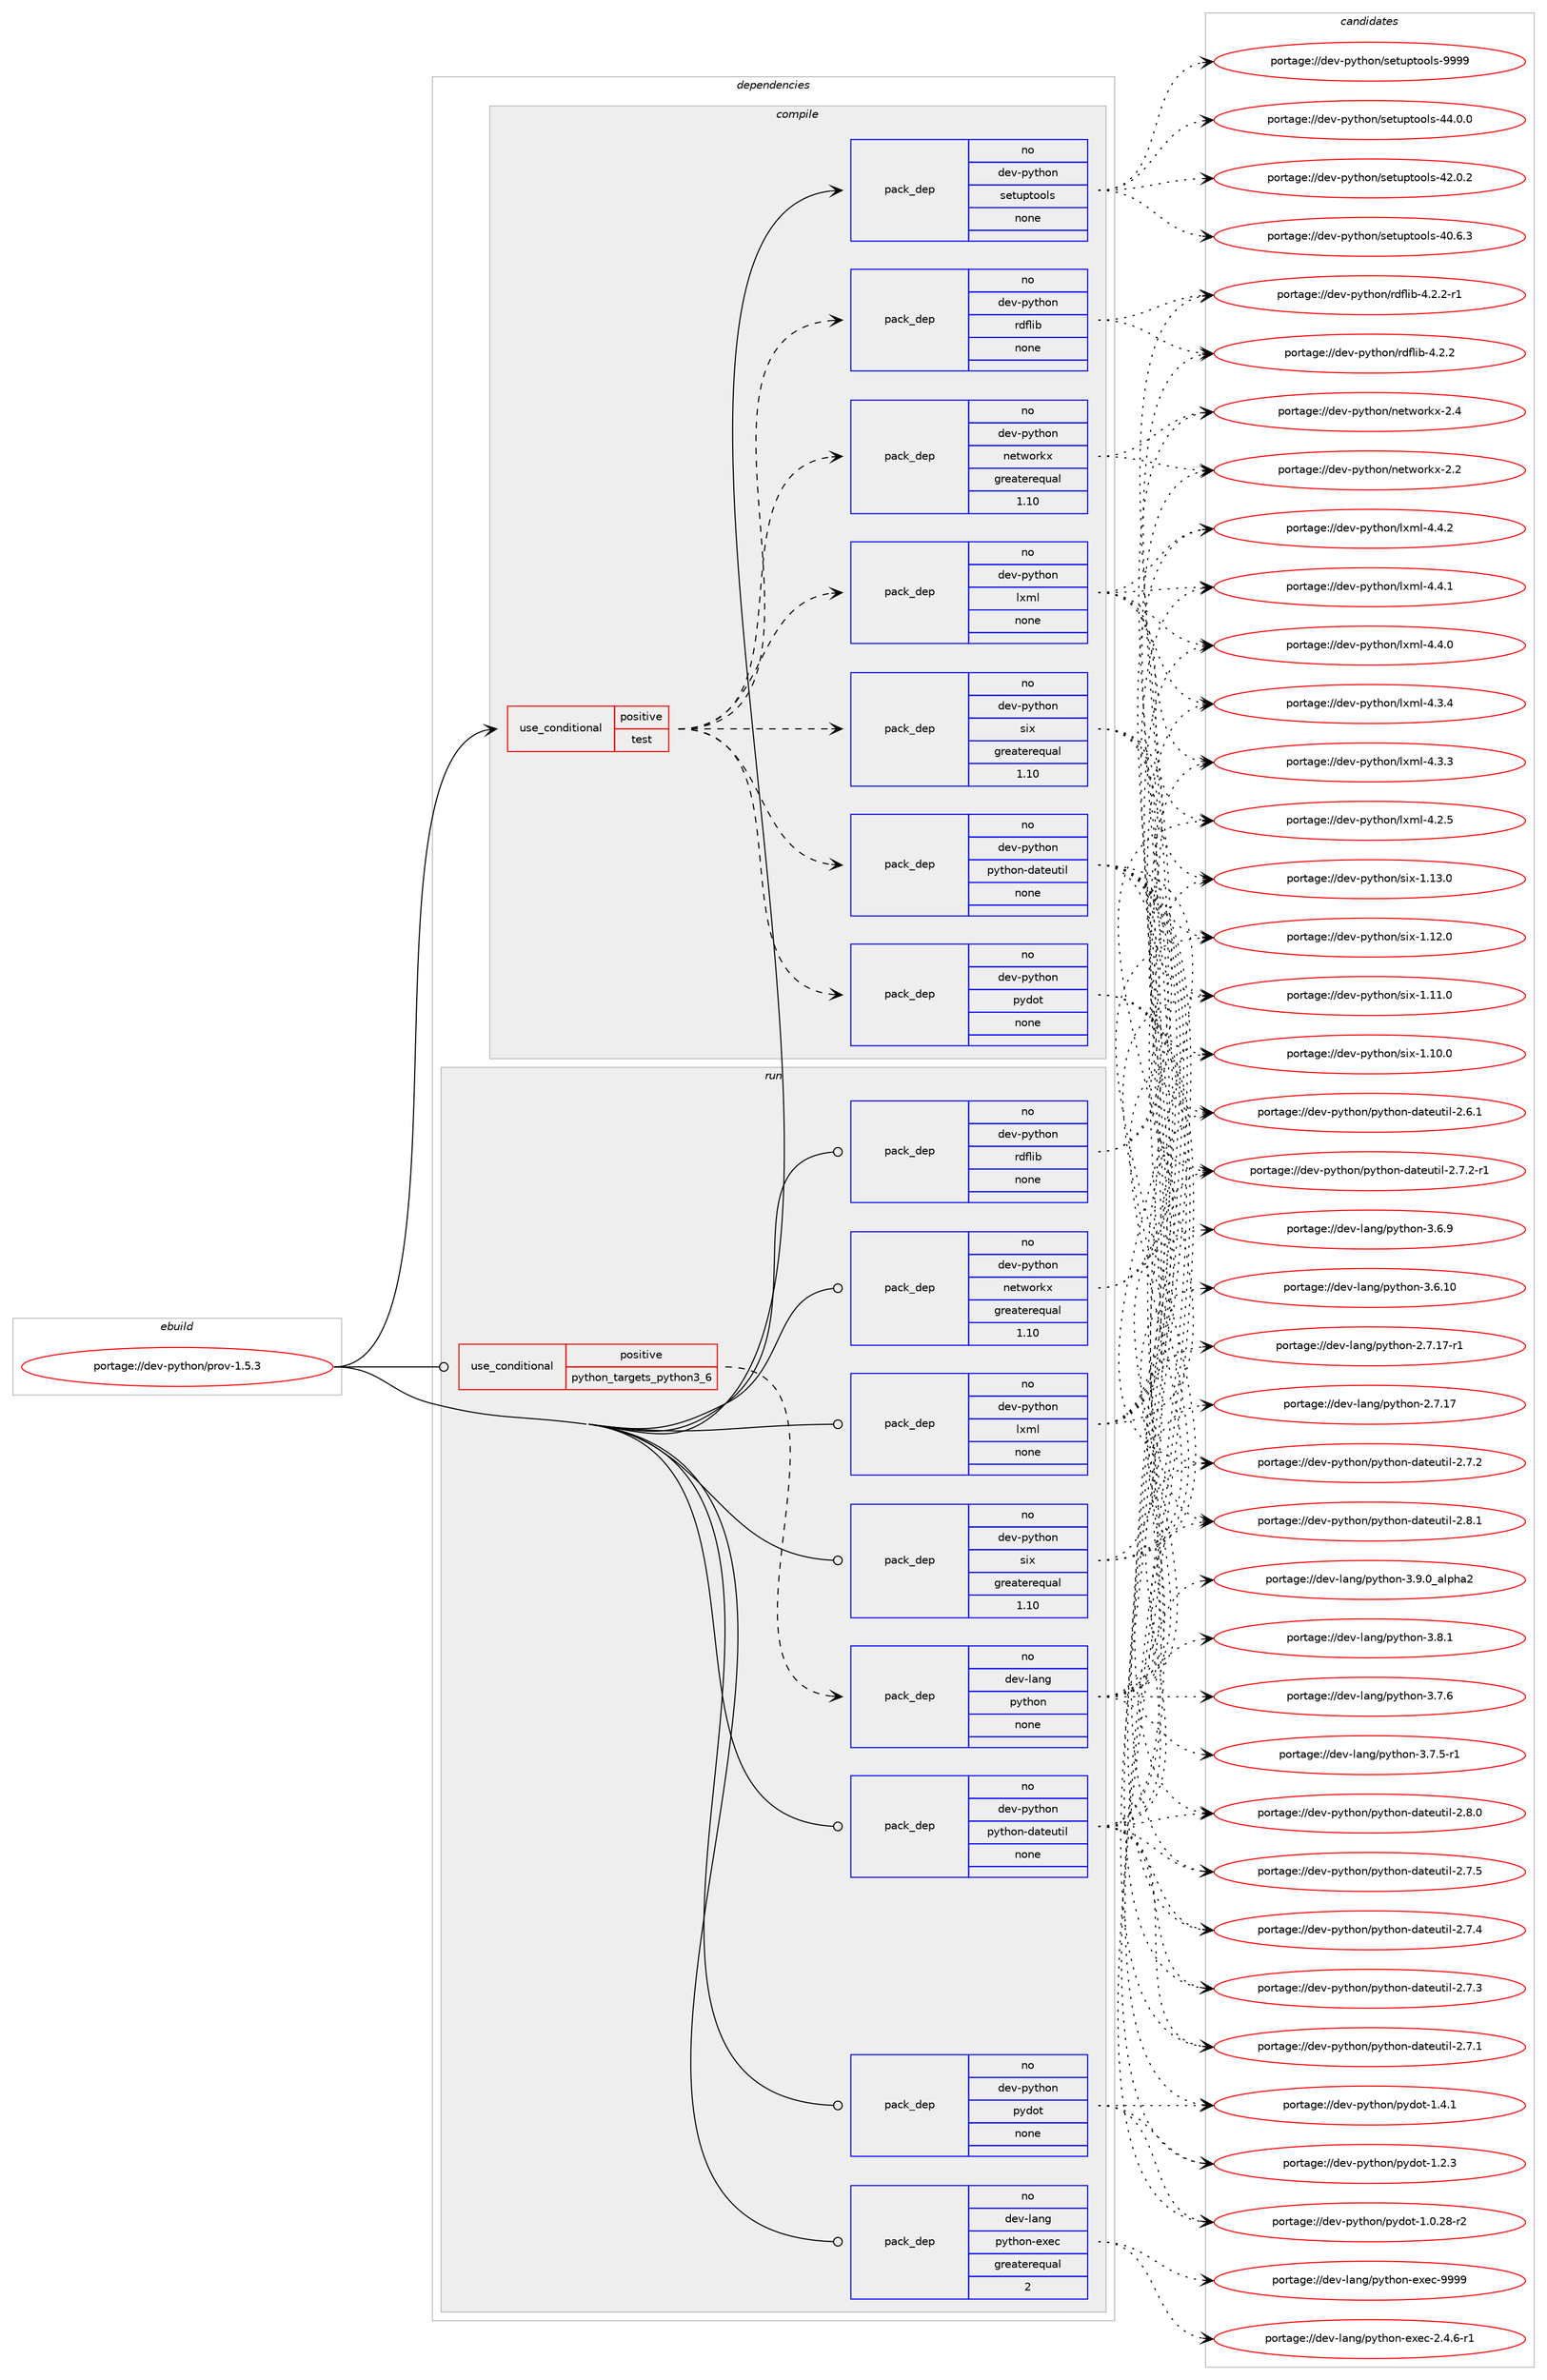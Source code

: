 digraph prolog {

# *************
# Graph options
# *************

newrank=true;
concentrate=true;
compound=true;
graph [rankdir=LR,fontname=Helvetica,fontsize=10,ranksep=1.5];#, ranksep=2.5, nodesep=0.2];
edge  [arrowhead=vee];
node  [fontname=Helvetica,fontsize=10];

# **********
# The ebuild
# **********

subgraph cluster_leftcol {
color=gray;
label=<<i>ebuild</i>>;
id [label="portage://dev-python/prov-1.5.3", color=red, width=4, href="../dev-python/prov-1.5.3.svg"];
}

# ****************
# The dependencies
# ****************

subgraph cluster_midcol {
color=gray;
label=<<i>dependencies</i>>;
subgraph cluster_compile {
fillcolor="#eeeeee";
style=filled;
label=<<i>compile</i>>;
subgraph cond110319 {
dependency440795 [label=<<TABLE BORDER="0" CELLBORDER="1" CELLSPACING="0" CELLPADDING="4"><TR><TD ROWSPAN="3" CELLPADDING="10">use_conditional</TD></TR><TR><TD>positive</TD></TR><TR><TD>test</TD></TR></TABLE>>, shape=none, color=red];
subgraph pack325538 {
dependency440796 [label=<<TABLE BORDER="0" CELLBORDER="1" CELLSPACING="0" CELLPADDING="4" WIDTH="220"><TR><TD ROWSPAN="6" CELLPADDING="30">pack_dep</TD></TR><TR><TD WIDTH="110">no</TD></TR><TR><TD>dev-python</TD></TR><TR><TD>pydot</TD></TR><TR><TD>none</TD></TR><TR><TD></TD></TR></TABLE>>, shape=none, color=blue];
}
dependency440795:e -> dependency440796:w [weight=20,style="dashed",arrowhead="vee"];
subgraph pack325539 {
dependency440797 [label=<<TABLE BORDER="0" CELLBORDER="1" CELLSPACING="0" CELLPADDING="4" WIDTH="220"><TR><TD ROWSPAN="6" CELLPADDING="30">pack_dep</TD></TR><TR><TD WIDTH="110">no</TD></TR><TR><TD>dev-python</TD></TR><TR><TD>python-dateutil</TD></TR><TR><TD>none</TD></TR><TR><TD></TD></TR></TABLE>>, shape=none, color=blue];
}
dependency440795:e -> dependency440797:w [weight=20,style="dashed",arrowhead="vee"];
subgraph pack325540 {
dependency440798 [label=<<TABLE BORDER="0" CELLBORDER="1" CELLSPACING="0" CELLPADDING="4" WIDTH="220"><TR><TD ROWSPAN="6" CELLPADDING="30">pack_dep</TD></TR><TR><TD WIDTH="110">no</TD></TR><TR><TD>dev-python</TD></TR><TR><TD>lxml</TD></TR><TR><TD>none</TD></TR><TR><TD></TD></TR></TABLE>>, shape=none, color=blue];
}
dependency440795:e -> dependency440798:w [weight=20,style="dashed",arrowhead="vee"];
subgraph pack325541 {
dependency440799 [label=<<TABLE BORDER="0" CELLBORDER="1" CELLSPACING="0" CELLPADDING="4" WIDTH="220"><TR><TD ROWSPAN="6" CELLPADDING="30">pack_dep</TD></TR><TR><TD WIDTH="110">no</TD></TR><TR><TD>dev-python</TD></TR><TR><TD>networkx</TD></TR><TR><TD>greaterequal</TD></TR><TR><TD>1.10</TD></TR></TABLE>>, shape=none, color=blue];
}
dependency440795:e -> dependency440799:w [weight=20,style="dashed",arrowhead="vee"];
subgraph pack325542 {
dependency440800 [label=<<TABLE BORDER="0" CELLBORDER="1" CELLSPACING="0" CELLPADDING="4" WIDTH="220"><TR><TD ROWSPAN="6" CELLPADDING="30">pack_dep</TD></TR><TR><TD WIDTH="110">no</TD></TR><TR><TD>dev-python</TD></TR><TR><TD>rdflib</TD></TR><TR><TD>none</TD></TR><TR><TD></TD></TR></TABLE>>, shape=none, color=blue];
}
dependency440795:e -> dependency440800:w [weight=20,style="dashed",arrowhead="vee"];
subgraph pack325543 {
dependency440801 [label=<<TABLE BORDER="0" CELLBORDER="1" CELLSPACING="0" CELLPADDING="4" WIDTH="220"><TR><TD ROWSPAN="6" CELLPADDING="30">pack_dep</TD></TR><TR><TD WIDTH="110">no</TD></TR><TR><TD>dev-python</TD></TR><TR><TD>six</TD></TR><TR><TD>greaterequal</TD></TR><TR><TD>1.10</TD></TR></TABLE>>, shape=none, color=blue];
}
dependency440795:e -> dependency440801:w [weight=20,style="dashed",arrowhead="vee"];
}
id:e -> dependency440795:w [weight=20,style="solid",arrowhead="vee"];
subgraph pack325544 {
dependency440802 [label=<<TABLE BORDER="0" CELLBORDER="1" CELLSPACING="0" CELLPADDING="4" WIDTH="220"><TR><TD ROWSPAN="6" CELLPADDING="30">pack_dep</TD></TR><TR><TD WIDTH="110">no</TD></TR><TR><TD>dev-python</TD></TR><TR><TD>setuptools</TD></TR><TR><TD>none</TD></TR><TR><TD></TD></TR></TABLE>>, shape=none, color=blue];
}
id:e -> dependency440802:w [weight=20,style="solid",arrowhead="vee"];
}
subgraph cluster_compileandrun {
fillcolor="#eeeeee";
style=filled;
label=<<i>compile and run</i>>;
}
subgraph cluster_run {
fillcolor="#eeeeee";
style=filled;
label=<<i>run</i>>;
subgraph cond110320 {
dependency440803 [label=<<TABLE BORDER="0" CELLBORDER="1" CELLSPACING="0" CELLPADDING="4"><TR><TD ROWSPAN="3" CELLPADDING="10">use_conditional</TD></TR><TR><TD>positive</TD></TR><TR><TD>python_targets_python3_6</TD></TR></TABLE>>, shape=none, color=red];
subgraph pack325545 {
dependency440804 [label=<<TABLE BORDER="0" CELLBORDER="1" CELLSPACING="0" CELLPADDING="4" WIDTH="220"><TR><TD ROWSPAN="6" CELLPADDING="30">pack_dep</TD></TR><TR><TD WIDTH="110">no</TD></TR><TR><TD>dev-lang</TD></TR><TR><TD>python</TD></TR><TR><TD>none</TD></TR><TR><TD></TD></TR></TABLE>>, shape=none, color=blue];
}
dependency440803:e -> dependency440804:w [weight=20,style="dashed",arrowhead="vee"];
}
id:e -> dependency440803:w [weight=20,style="solid",arrowhead="odot"];
subgraph pack325546 {
dependency440805 [label=<<TABLE BORDER="0" CELLBORDER="1" CELLSPACING="0" CELLPADDING="4" WIDTH="220"><TR><TD ROWSPAN="6" CELLPADDING="30">pack_dep</TD></TR><TR><TD WIDTH="110">no</TD></TR><TR><TD>dev-lang</TD></TR><TR><TD>python-exec</TD></TR><TR><TD>greaterequal</TD></TR><TR><TD>2</TD></TR></TABLE>>, shape=none, color=blue];
}
id:e -> dependency440805:w [weight=20,style="solid",arrowhead="odot"];
subgraph pack325547 {
dependency440806 [label=<<TABLE BORDER="0" CELLBORDER="1" CELLSPACING="0" CELLPADDING="4" WIDTH="220"><TR><TD ROWSPAN="6" CELLPADDING="30">pack_dep</TD></TR><TR><TD WIDTH="110">no</TD></TR><TR><TD>dev-python</TD></TR><TR><TD>lxml</TD></TR><TR><TD>none</TD></TR><TR><TD></TD></TR></TABLE>>, shape=none, color=blue];
}
id:e -> dependency440806:w [weight=20,style="solid",arrowhead="odot"];
subgraph pack325548 {
dependency440807 [label=<<TABLE BORDER="0" CELLBORDER="1" CELLSPACING="0" CELLPADDING="4" WIDTH="220"><TR><TD ROWSPAN="6" CELLPADDING="30">pack_dep</TD></TR><TR><TD WIDTH="110">no</TD></TR><TR><TD>dev-python</TD></TR><TR><TD>networkx</TD></TR><TR><TD>greaterequal</TD></TR><TR><TD>1.10</TD></TR></TABLE>>, shape=none, color=blue];
}
id:e -> dependency440807:w [weight=20,style="solid",arrowhead="odot"];
subgraph pack325549 {
dependency440808 [label=<<TABLE BORDER="0" CELLBORDER="1" CELLSPACING="0" CELLPADDING="4" WIDTH="220"><TR><TD ROWSPAN="6" CELLPADDING="30">pack_dep</TD></TR><TR><TD WIDTH="110">no</TD></TR><TR><TD>dev-python</TD></TR><TR><TD>pydot</TD></TR><TR><TD>none</TD></TR><TR><TD></TD></TR></TABLE>>, shape=none, color=blue];
}
id:e -> dependency440808:w [weight=20,style="solid",arrowhead="odot"];
subgraph pack325550 {
dependency440809 [label=<<TABLE BORDER="0" CELLBORDER="1" CELLSPACING="0" CELLPADDING="4" WIDTH="220"><TR><TD ROWSPAN="6" CELLPADDING="30">pack_dep</TD></TR><TR><TD WIDTH="110">no</TD></TR><TR><TD>dev-python</TD></TR><TR><TD>python-dateutil</TD></TR><TR><TD>none</TD></TR><TR><TD></TD></TR></TABLE>>, shape=none, color=blue];
}
id:e -> dependency440809:w [weight=20,style="solid",arrowhead="odot"];
subgraph pack325551 {
dependency440810 [label=<<TABLE BORDER="0" CELLBORDER="1" CELLSPACING="0" CELLPADDING="4" WIDTH="220"><TR><TD ROWSPAN="6" CELLPADDING="30">pack_dep</TD></TR><TR><TD WIDTH="110">no</TD></TR><TR><TD>dev-python</TD></TR><TR><TD>rdflib</TD></TR><TR><TD>none</TD></TR><TR><TD></TD></TR></TABLE>>, shape=none, color=blue];
}
id:e -> dependency440810:w [weight=20,style="solid",arrowhead="odot"];
subgraph pack325552 {
dependency440811 [label=<<TABLE BORDER="0" CELLBORDER="1" CELLSPACING="0" CELLPADDING="4" WIDTH="220"><TR><TD ROWSPAN="6" CELLPADDING="30">pack_dep</TD></TR><TR><TD WIDTH="110">no</TD></TR><TR><TD>dev-python</TD></TR><TR><TD>six</TD></TR><TR><TD>greaterequal</TD></TR><TR><TD>1.10</TD></TR></TABLE>>, shape=none, color=blue];
}
id:e -> dependency440811:w [weight=20,style="solid",arrowhead="odot"];
}
}

# **************
# The candidates
# **************

subgraph cluster_choices {
rank=same;
color=gray;
label=<<i>candidates</i>>;

subgraph choice325538 {
color=black;
nodesep=1;
choice1001011184511212111610411111047112121100111116454946524649 [label="portage://dev-python/pydot-1.4.1", color=red, width=4,href="../dev-python/pydot-1.4.1.svg"];
choice1001011184511212111610411111047112121100111116454946504651 [label="portage://dev-python/pydot-1.2.3", color=red, width=4,href="../dev-python/pydot-1.2.3.svg"];
choice1001011184511212111610411111047112121100111116454946484650564511450 [label="portage://dev-python/pydot-1.0.28-r2", color=red, width=4,href="../dev-python/pydot-1.0.28-r2.svg"];
dependency440796:e -> choice1001011184511212111610411111047112121100111116454946524649:w [style=dotted,weight="100"];
dependency440796:e -> choice1001011184511212111610411111047112121100111116454946504651:w [style=dotted,weight="100"];
dependency440796:e -> choice1001011184511212111610411111047112121100111116454946484650564511450:w [style=dotted,weight="100"];
}
subgraph choice325539 {
color=black;
nodesep=1;
choice10010111845112121116104111110471121211161041111104510097116101117116105108455046564649 [label="portage://dev-python/python-dateutil-2.8.1", color=red, width=4,href="../dev-python/python-dateutil-2.8.1.svg"];
choice10010111845112121116104111110471121211161041111104510097116101117116105108455046564648 [label="portage://dev-python/python-dateutil-2.8.0", color=red, width=4,href="../dev-python/python-dateutil-2.8.0.svg"];
choice10010111845112121116104111110471121211161041111104510097116101117116105108455046554653 [label="portage://dev-python/python-dateutil-2.7.5", color=red, width=4,href="../dev-python/python-dateutil-2.7.5.svg"];
choice10010111845112121116104111110471121211161041111104510097116101117116105108455046554652 [label="portage://dev-python/python-dateutil-2.7.4", color=red, width=4,href="../dev-python/python-dateutil-2.7.4.svg"];
choice10010111845112121116104111110471121211161041111104510097116101117116105108455046554651 [label="portage://dev-python/python-dateutil-2.7.3", color=red, width=4,href="../dev-python/python-dateutil-2.7.3.svg"];
choice100101118451121211161041111104711212111610411111045100971161011171161051084550465546504511449 [label="portage://dev-python/python-dateutil-2.7.2-r1", color=red, width=4,href="../dev-python/python-dateutil-2.7.2-r1.svg"];
choice10010111845112121116104111110471121211161041111104510097116101117116105108455046554650 [label="portage://dev-python/python-dateutil-2.7.2", color=red, width=4,href="../dev-python/python-dateutil-2.7.2.svg"];
choice10010111845112121116104111110471121211161041111104510097116101117116105108455046554649 [label="portage://dev-python/python-dateutil-2.7.1", color=red, width=4,href="../dev-python/python-dateutil-2.7.1.svg"];
choice10010111845112121116104111110471121211161041111104510097116101117116105108455046544649 [label="portage://dev-python/python-dateutil-2.6.1", color=red, width=4,href="../dev-python/python-dateutil-2.6.1.svg"];
dependency440797:e -> choice10010111845112121116104111110471121211161041111104510097116101117116105108455046564649:w [style=dotted,weight="100"];
dependency440797:e -> choice10010111845112121116104111110471121211161041111104510097116101117116105108455046564648:w [style=dotted,weight="100"];
dependency440797:e -> choice10010111845112121116104111110471121211161041111104510097116101117116105108455046554653:w [style=dotted,weight="100"];
dependency440797:e -> choice10010111845112121116104111110471121211161041111104510097116101117116105108455046554652:w [style=dotted,weight="100"];
dependency440797:e -> choice10010111845112121116104111110471121211161041111104510097116101117116105108455046554651:w [style=dotted,weight="100"];
dependency440797:e -> choice100101118451121211161041111104711212111610411111045100971161011171161051084550465546504511449:w [style=dotted,weight="100"];
dependency440797:e -> choice10010111845112121116104111110471121211161041111104510097116101117116105108455046554650:w [style=dotted,weight="100"];
dependency440797:e -> choice10010111845112121116104111110471121211161041111104510097116101117116105108455046554649:w [style=dotted,weight="100"];
dependency440797:e -> choice10010111845112121116104111110471121211161041111104510097116101117116105108455046544649:w [style=dotted,weight="100"];
}
subgraph choice325540 {
color=black;
nodesep=1;
choice1001011184511212111610411111047108120109108455246524650 [label="portage://dev-python/lxml-4.4.2", color=red, width=4,href="../dev-python/lxml-4.4.2.svg"];
choice1001011184511212111610411111047108120109108455246524649 [label="portage://dev-python/lxml-4.4.1", color=red, width=4,href="../dev-python/lxml-4.4.1.svg"];
choice1001011184511212111610411111047108120109108455246524648 [label="portage://dev-python/lxml-4.4.0", color=red, width=4,href="../dev-python/lxml-4.4.0.svg"];
choice1001011184511212111610411111047108120109108455246514652 [label="portage://dev-python/lxml-4.3.4", color=red, width=4,href="../dev-python/lxml-4.3.4.svg"];
choice1001011184511212111610411111047108120109108455246514651 [label="portage://dev-python/lxml-4.3.3", color=red, width=4,href="../dev-python/lxml-4.3.3.svg"];
choice1001011184511212111610411111047108120109108455246504653 [label="portage://dev-python/lxml-4.2.5", color=red, width=4,href="../dev-python/lxml-4.2.5.svg"];
dependency440798:e -> choice1001011184511212111610411111047108120109108455246524650:w [style=dotted,weight="100"];
dependency440798:e -> choice1001011184511212111610411111047108120109108455246524649:w [style=dotted,weight="100"];
dependency440798:e -> choice1001011184511212111610411111047108120109108455246524648:w [style=dotted,weight="100"];
dependency440798:e -> choice1001011184511212111610411111047108120109108455246514652:w [style=dotted,weight="100"];
dependency440798:e -> choice1001011184511212111610411111047108120109108455246514651:w [style=dotted,weight="100"];
dependency440798:e -> choice1001011184511212111610411111047108120109108455246504653:w [style=dotted,weight="100"];
}
subgraph choice325541 {
color=black;
nodesep=1;
choice100101118451121211161041111104711010111611911111410712045504652 [label="portage://dev-python/networkx-2.4", color=red, width=4,href="../dev-python/networkx-2.4.svg"];
choice100101118451121211161041111104711010111611911111410712045504650 [label="portage://dev-python/networkx-2.2", color=red, width=4,href="../dev-python/networkx-2.2.svg"];
dependency440799:e -> choice100101118451121211161041111104711010111611911111410712045504652:w [style=dotted,weight="100"];
dependency440799:e -> choice100101118451121211161041111104711010111611911111410712045504650:w [style=dotted,weight="100"];
}
subgraph choice325542 {
color=black;
nodesep=1;
choice1001011184511212111610411111047114100102108105984552465046504511449 [label="portage://dev-python/rdflib-4.2.2-r1", color=red, width=4,href="../dev-python/rdflib-4.2.2-r1.svg"];
choice100101118451121211161041111104711410010210810598455246504650 [label="portage://dev-python/rdflib-4.2.2", color=red, width=4,href="../dev-python/rdflib-4.2.2.svg"];
dependency440800:e -> choice1001011184511212111610411111047114100102108105984552465046504511449:w [style=dotted,weight="100"];
dependency440800:e -> choice100101118451121211161041111104711410010210810598455246504650:w [style=dotted,weight="100"];
}
subgraph choice325543 {
color=black;
nodesep=1;
choice100101118451121211161041111104711510512045494649514648 [label="portage://dev-python/six-1.13.0", color=red, width=4,href="../dev-python/six-1.13.0.svg"];
choice100101118451121211161041111104711510512045494649504648 [label="portage://dev-python/six-1.12.0", color=red, width=4,href="../dev-python/six-1.12.0.svg"];
choice100101118451121211161041111104711510512045494649494648 [label="portage://dev-python/six-1.11.0", color=red, width=4,href="../dev-python/six-1.11.0.svg"];
choice100101118451121211161041111104711510512045494649484648 [label="portage://dev-python/six-1.10.0", color=red, width=4,href="../dev-python/six-1.10.0.svg"];
dependency440801:e -> choice100101118451121211161041111104711510512045494649514648:w [style=dotted,weight="100"];
dependency440801:e -> choice100101118451121211161041111104711510512045494649504648:w [style=dotted,weight="100"];
dependency440801:e -> choice100101118451121211161041111104711510512045494649494648:w [style=dotted,weight="100"];
dependency440801:e -> choice100101118451121211161041111104711510512045494649484648:w [style=dotted,weight="100"];
}
subgraph choice325544 {
color=black;
nodesep=1;
choice10010111845112121116104111110471151011161171121161111111081154557575757 [label="portage://dev-python/setuptools-9999", color=red, width=4,href="../dev-python/setuptools-9999.svg"];
choice100101118451121211161041111104711510111611711211611111110811545525246484648 [label="portage://dev-python/setuptools-44.0.0", color=red, width=4,href="../dev-python/setuptools-44.0.0.svg"];
choice100101118451121211161041111104711510111611711211611111110811545525046484650 [label="portage://dev-python/setuptools-42.0.2", color=red, width=4,href="../dev-python/setuptools-42.0.2.svg"];
choice100101118451121211161041111104711510111611711211611111110811545524846544651 [label="portage://dev-python/setuptools-40.6.3", color=red, width=4,href="../dev-python/setuptools-40.6.3.svg"];
dependency440802:e -> choice10010111845112121116104111110471151011161171121161111111081154557575757:w [style=dotted,weight="100"];
dependency440802:e -> choice100101118451121211161041111104711510111611711211611111110811545525246484648:w [style=dotted,weight="100"];
dependency440802:e -> choice100101118451121211161041111104711510111611711211611111110811545525046484650:w [style=dotted,weight="100"];
dependency440802:e -> choice100101118451121211161041111104711510111611711211611111110811545524846544651:w [style=dotted,weight="100"];
}
subgraph choice325545 {
color=black;
nodesep=1;
choice10010111845108971101034711212111610411111045514657464895971081121049750 [label="portage://dev-lang/python-3.9.0_alpha2", color=red, width=4,href="../dev-lang/python-3.9.0_alpha2.svg"];
choice100101118451089711010347112121116104111110455146564649 [label="portage://dev-lang/python-3.8.1", color=red, width=4,href="../dev-lang/python-3.8.1.svg"];
choice100101118451089711010347112121116104111110455146554654 [label="portage://dev-lang/python-3.7.6", color=red, width=4,href="../dev-lang/python-3.7.6.svg"];
choice1001011184510897110103471121211161041111104551465546534511449 [label="portage://dev-lang/python-3.7.5-r1", color=red, width=4,href="../dev-lang/python-3.7.5-r1.svg"];
choice100101118451089711010347112121116104111110455146544657 [label="portage://dev-lang/python-3.6.9", color=red, width=4,href="../dev-lang/python-3.6.9.svg"];
choice10010111845108971101034711212111610411111045514654464948 [label="portage://dev-lang/python-3.6.10", color=red, width=4,href="../dev-lang/python-3.6.10.svg"];
choice100101118451089711010347112121116104111110455046554649554511449 [label="portage://dev-lang/python-2.7.17-r1", color=red, width=4,href="../dev-lang/python-2.7.17-r1.svg"];
choice10010111845108971101034711212111610411111045504655464955 [label="portage://dev-lang/python-2.7.17", color=red, width=4,href="../dev-lang/python-2.7.17.svg"];
dependency440804:e -> choice10010111845108971101034711212111610411111045514657464895971081121049750:w [style=dotted,weight="100"];
dependency440804:e -> choice100101118451089711010347112121116104111110455146564649:w [style=dotted,weight="100"];
dependency440804:e -> choice100101118451089711010347112121116104111110455146554654:w [style=dotted,weight="100"];
dependency440804:e -> choice1001011184510897110103471121211161041111104551465546534511449:w [style=dotted,weight="100"];
dependency440804:e -> choice100101118451089711010347112121116104111110455146544657:w [style=dotted,weight="100"];
dependency440804:e -> choice10010111845108971101034711212111610411111045514654464948:w [style=dotted,weight="100"];
dependency440804:e -> choice100101118451089711010347112121116104111110455046554649554511449:w [style=dotted,weight="100"];
dependency440804:e -> choice10010111845108971101034711212111610411111045504655464955:w [style=dotted,weight="100"];
}
subgraph choice325546 {
color=black;
nodesep=1;
choice10010111845108971101034711212111610411111045101120101994557575757 [label="portage://dev-lang/python-exec-9999", color=red, width=4,href="../dev-lang/python-exec-9999.svg"];
choice10010111845108971101034711212111610411111045101120101994550465246544511449 [label="portage://dev-lang/python-exec-2.4.6-r1", color=red, width=4,href="../dev-lang/python-exec-2.4.6-r1.svg"];
dependency440805:e -> choice10010111845108971101034711212111610411111045101120101994557575757:w [style=dotted,weight="100"];
dependency440805:e -> choice10010111845108971101034711212111610411111045101120101994550465246544511449:w [style=dotted,weight="100"];
}
subgraph choice325547 {
color=black;
nodesep=1;
choice1001011184511212111610411111047108120109108455246524650 [label="portage://dev-python/lxml-4.4.2", color=red, width=4,href="../dev-python/lxml-4.4.2.svg"];
choice1001011184511212111610411111047108120109108455246524649 [label="portage://dev-python/lxml-4.4.1", color=red, width=4,href="../dev-python/lxml-4.4.1.svg"];
choice1001011184511212111610411111047108120109108455246524648 [label="portage://dev-python/lxml-4.4.0", color=red, width=4,href="../dev-python/lxml-4.4.0.svg"];
choice1001011184511212111610411111047108120109108455246514652 [label="portage://dev-python/lxml-4.3.4", color=red, width=4,href="../dev-python/lxml-4.3.4.svg"];
choice1001011184511212111610411111047108120109108455246514651 [label="portage://dev-python/lxml-4.3.3", color=red, width=4,href="../dev-python/lxml-4.3.3.svg"];
choice1001011184511212111610411111047108120109108455246504653 [label="portage://dev-python/lxml-4.2.5", color=red, width=4,href="../dev-python/lxml-4.2.5.svg"];
dependency440806:e -> choice1001011184511212111610411111047108120109108455246524650:w [style=dotted,weight="100"];
dependency440806:e -> choice1001011184511212111610411111047108120109108455246524649:w [style=dotted,weight="100"];
dependency440806:e -> choice1001011184511212111610411111047108120109108455246524648:w [style=dotted,weight="100"];
dependency440806:e -> choice1001011184511212111610411111047108120109108455246514652:w [style=dotted,weight="100"];
dependency440806:e -> choice1001011184511212111610411111047108120109108455246514651:w [style=dotted,weight="100"];
dependency440806:e -> choice1001011184511212111610411111047108120109108455246504653:w [style=dotted,weight="100"];
}
subgraph choice325548 {
color=black;
nodesep=1;
choice100101118451121211161041111104711010111611911111410712045504652 [label="portage://dev-python/networkx-2.4", color=red, width=4,href="../dev-python/networkx-2.4.svg"];
choice100101118451121211161041111104711010111611911111410712045504650 [label="portage://dev-python/networkx-2.2", color=red, width=4,href="../dev-python/networkx-2.2.svg"];
dependency440807:e -> choice100101118451121211161041111104711010111611911111410712045504652:w [style=dotted,weight="100"];
dependency440807:e -> choice100101118451121211161041111104711010111611911111410712045504650:w [style=dotted,weight="100"];
}
subgraph choice325549 {
color=black;
nodesep=1;
choice1001011184511212111610411111047112121100111116454946524649 [label="portage://dev-python/pydot-1.4.1", color=red, width=4,href="../dev-python/pydot-1.4.1.svg"];
choice1001011184511212111610411111047112121100111116454946504651 [label="portage://dev-python/pydot-1.2.3", color=red, width=4,href="../dev-python/pydot-1.2.3.svg"];
choice1001011184511212111610411111047112121100111116454946484650564511450 [label="portage://dev-python/pydot-1.0.28-r2", color=red, width=4,href="../dev-python/pydot-1.0.28-r2.svg"];
dependency440808:e -> choice1001011184511212111610411111047112121100111116454946524649:w [style=dotted,weight="100"];
dependency440808:e -> choice1001011184511212111610411111047112121100111116454946504651:w [style=dotted,weight="100"];
dependency440808:e -> choice1001011184511212111610411111047112121100111116454946484650564511450:w [style=dotted,weight="100"];
}
subgraph choice325550 {
color=black;
nodesep=1;
choice10010111845112121116104111110471121211161041111104510097116101117116105108455046564649 [label="portage://dev-python/python-dateutil-2.8.1", color=red, width=4,href="../dev-python/python-dateutil-2.8.1.svg"];
choice10010111845112121116104111110471121211161041111104510097116101117116105108455046564648 [label="portage://dev-python/python-dateutil-2.8.0", color=red, width=4,href="../dev-python/python-dateutil-2.8.0.svg"];
choice10010111845112121116104111110471121211161041111104510097116101117116105108455046554653 [label="portage://dev-python/python-dateutil-2.7.5", color=red, width=4,href="../dev-python/python-dateutil-2.7.5.svg"];
choice10010111845112121116104111110471121211161041111104510097116101117116105108455046554652 [label="portage://dev-python/python-dateutil-2.7.4", color=red, width=4,href="../dev-python/python-dateutil-2.7.4.svg"];
choice10010111845112121116104111110471121211161041111104510097116101117116105108455046554651 [label="portage://dev-python/python-dateutil-2.7.3", color=red, width=4,href="../dev-python/python-dateutil-2.7.3.svg"];
choice100101118451121211161041111104711212111610411111045100971161011171161051084550465546504511449 [label="portage://dev-python/python-dateutil-2.7.2-r1", color=red, width=4,href="../dev-python/python-dateutil-2.7.2-r1.svg"];
choice10010111845112121116104111110471121211161041111104510097116101117116105108455046554650 [label="portage://dev-python/python-dateutil-2.7.2", color=red, width=4,href="../dev-python/python-dateutil-2.7.2.svg"];
choice10010111845112121116104111110471121211161041111104510097116101117116105108455046554649 [label="portage://dev-python/python-dateutil-2.7.1", color=red, width=4,href="../dev-python/python-dateutil-2.7.1.svg"];
choice10010111845112121116104111110471121211161041111104510097116101117116105108455046544649 [label="portage://dev-python/python-dateutil-2.6.1", color=red, width=4,href="../dev-python/python-dateutil-2.6.1.svg"];
dependency440809:e -> choice10010111845112121116104111110471121211161041111104510097116101117116105108455046564649:w [style=dotted,weight="100"];
dependency440809:e -> choice10010111845112121116104111110471121211161041111104510097116101117116105108455046564648:w [style=dotted,weight="100"];
dependency440809:e -> choice10010111845112121116104111110471121211161041111104510097116101117116105108455046554653:w [style=dotted,weight="100"];
dependency440809:e -> choice10010111845112121116104111110471121211161041111104510097116101117116105108455046554652:w [style=dotted,weight="100"];
dependency440809:e -> choice10010111845112121116104111110471121211161041111104510097116101117116105108455046554651:w [style=dotted,weight="100"];
dependency440809:e -> choice100101118451121211161041111104711212111610411111045100971161011171161051084550465546504511449:w [style=dotted,weight="100"];
dependency440809:e -> choice10010111845112121116104111110471121211161041111104510097116101117116105108455046554650:w [style=dotted,weight="100"];
dependency440809:e -> choice10010111845112121116104111110471121211161041111104510097116101117116105108455046554649:w [style=dotted,weight="100"];
dependency440809:e -> choice10010111845112121116104111110471121211161041111104510097116101117116105108455046544649:w [style=dotted,weight="100"];
}
subgraph choice325551 {
color=black;
nodesep=1;
choice1001011184511212111610411111047114100102108105984552465046504511449 [label="portage://dev-python/rdflib-4.2.2-r1", color=red, width=4,href="../dev-python/rdflib-4.2.2-r1.svg"];
choice100101118451121211161041111104711410010210810598455246504650 [label="portage://dev-python/rdflib-4.2.2", color=red, width=4,href="../dev-python/rdflib-4.2.2.svg"];
dependency440810:e -> choice1001011184511212111610411111047114100102108105984552465046504511449:w [style=dotted,weight="100"];
dependency440810:e -> choice100101118451121211161041111104711410010210810598455246504650:w [style=dotted,weight="100"];
}
subgraph choice325552 {
color=black;
nodesep=1;
choice100101118451121211161041111104711510512045494649514648 [label="portage://dev-python/six-1.13.0", color=red, width=4,href="../dev-python/six-1.13.0.svg"];
choice100101118451121211161041111104711510512045494649504648 [label="portage://dev-python/six-1.12.0", color=red, width=4,href="../dev-python/six-1.12.0.svg"];
choice100101118451121211161041111104711510512045494649494648 [label="portage://dev-python/six-1.11.0", color=red, width=4,href="../dev-python/six-1.11.0.svg"];
choice100101118451121211161041111104711510512045494649484648 [label="portage://dev-python/six-1.10.0", color=red, width=4,href="../dev-python/six-1.10.0.svg"];
dependency440811:e -> choice100101118451121211161041111104711510512045494649514648:w [style=dotted,weight="100"];
dependency440811:e -> choice100101118451121211161041111104711510512045494649504648:w [style=dotted,weight="100"];
dependency440811:e -> choice100101118451121211161041111104711510512045494649494648:w [style=dotted,weight="100"];
dependency440811:e -> choice100101118451121211161041111104711510512045494649484648:w [style=dotted,weight="100"];
}
}

}
